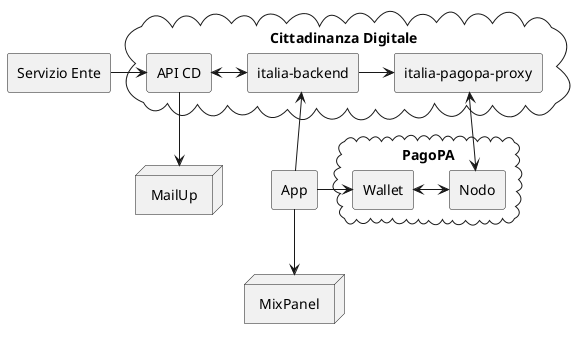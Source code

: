 @startuml

agent "App" as app

cloud "Cittadinanza Digitale" {

  agent "italia-backend" as backend
  agent "italia-pagopa-proxy" as pagopaproxy
  agent "API CD" as apicd
}

cloud "PagoPA" {

  agent Wallet as pagopawallet
  agent Nodo as pagopanodo

}

agent "Servizio Ente" as servizio

node MailUp

node MixPanel

servizio -> apicd

apicd <-> backend

app -u-> backend
app -> pagopawallet

backend -> pagopaproxy
pagopaproxy <--> pagopanodo

pagopawallet <-> pagopanodo

apicd -d-> MailUp

app -d-> MixPanel

@enduml